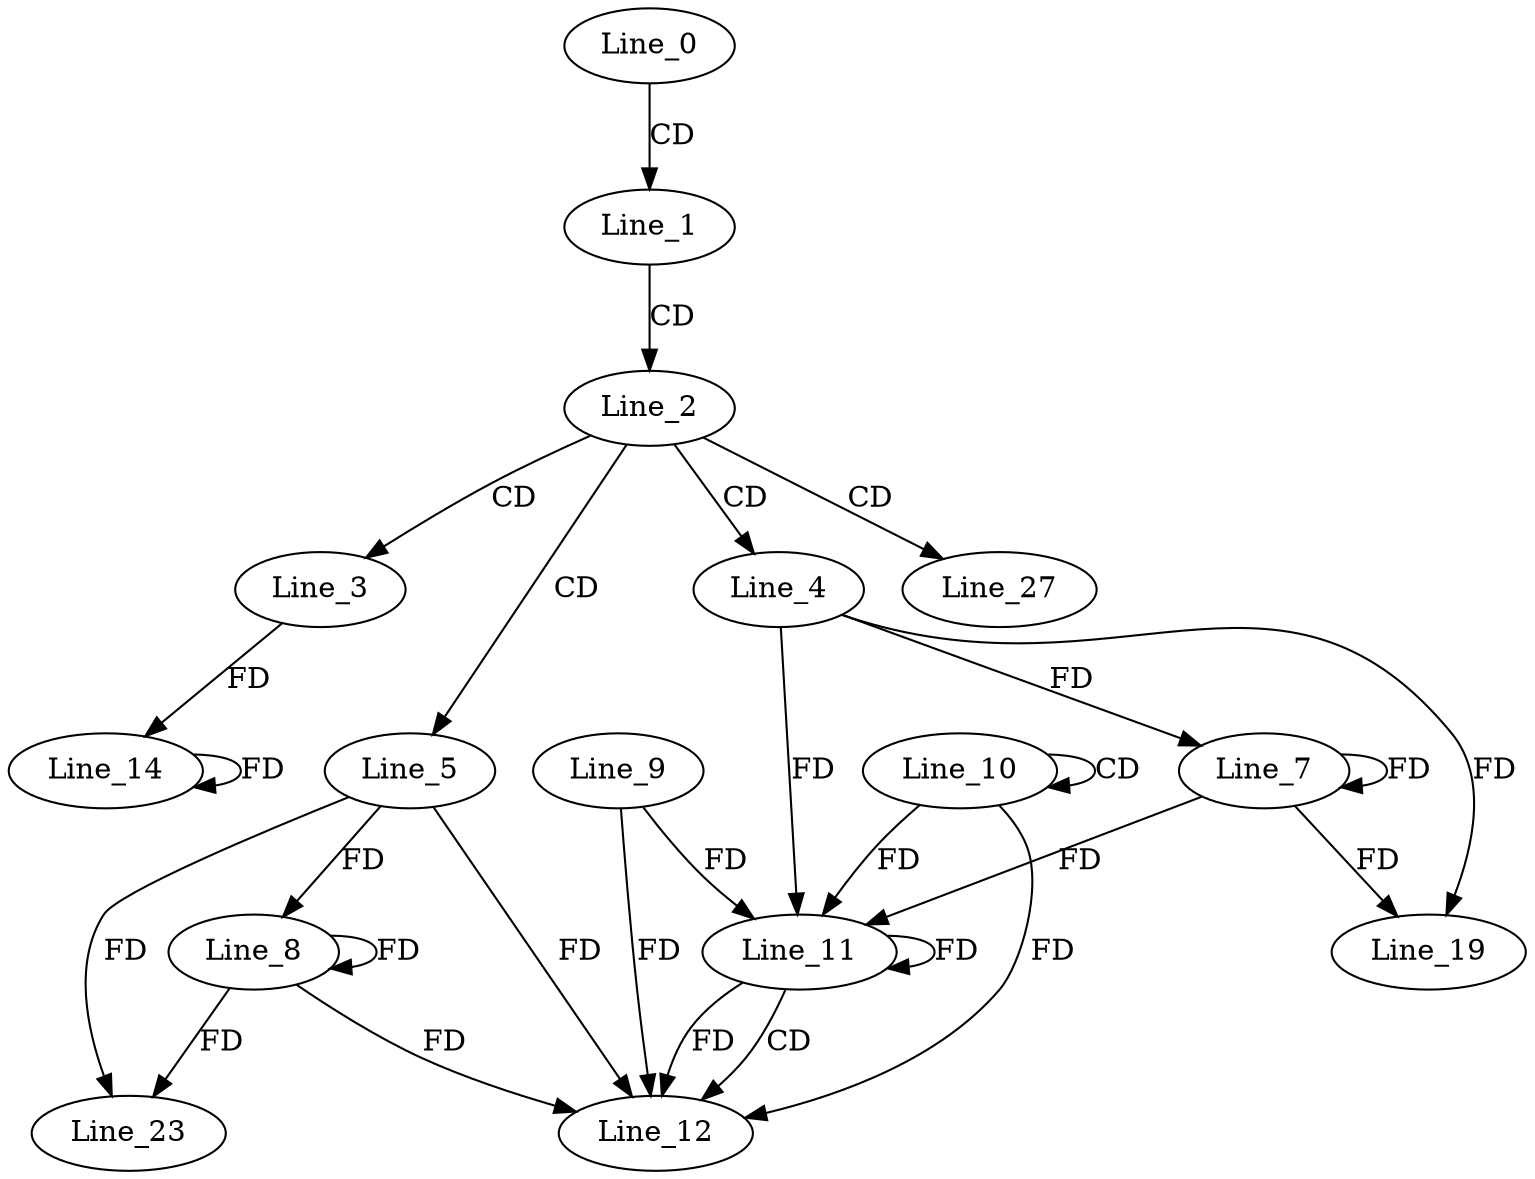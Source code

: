 digraph G {
  Line_0;
  Line_1;
  Line_2;
  Line_3;
  Line_4;
  Line_5;
  Line_7;
  Line_8;
  Line_10;
  Line_10;
  Line_11;
  Line_11;
  Line_9;
  Line_11;
  Line_12;
  Line_14;
  Line_19;
  Line_23;
  Line_27;
  Line_0 -> Line_1 [ label="CD" ];
  Line_1 -> Line_2 [ label="CD" ];
  Line_2 -> Line_3 [ label="CD" ];
  Line_2 -> Line_4 [ label="CD" ];
  Line_2 -> Line_5 [ label="CD" ];
  Line_4 -> Line_7 [ label="FD" ];
  Line_7 -> Line_7 [ label="FD" ];
  Line_5 -> Line_8 [ label="FD" ];
  Line_8 -> Line_8 [ label="FD" ];
  Line_10 -> Line_10 [ label="CD" ];
  Line_11 -> Line_11 [ label="FD" ];
  Line_10 -> Line_11 [ label="FD" ];
  Line_4 -> Line_11 [ label="FD" ];
  Line_7 -> Line_11 [ label="FD" ];
  Line_9 -> Line_11 [ label="FD" ];
  Line_11 -> Line_12 [ label="CD" ];
  Line_5 -> Line_12 [ label="FD" ];
  Line_8 -> Line_12 [ label="FD" ];
  Line_9 -> Line_12 [ label="FD" ];
  Line_11 -> Line_12 [ label="FD" ];
  Line_10 -> Line_12 [ label="FD" ];
  Line_3 -> Line_14 [ label="FD" ];
  Line_14 -> Line_14 [ label="FD" ];
  Line_4 -> Line_19 [ label="FD" ];
  Line_7 -> Line_19 [ label="FD" ];
  Line_5 -> Line_23 [ label="FD" ];
  Line_8 -> Line_23 [ label="FD" ];
  Line_2 -> Line_27 [ label="CD" ];
}
